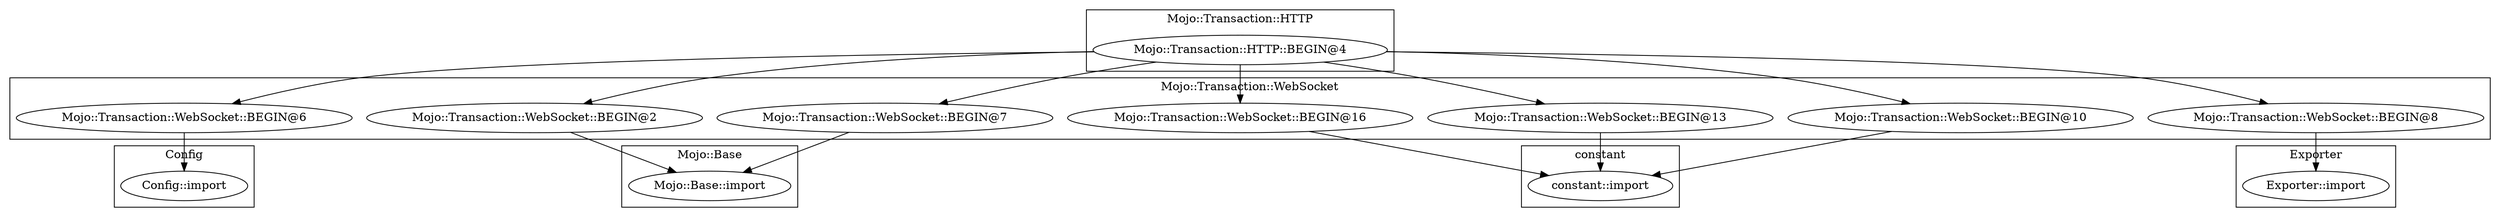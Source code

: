 digraph {
graph [overlap=false]
subgraph cluster_Config {
	label="Config";
	"Config::import";
}
subgraph cluster_constant {
	label="constant";
	"constant::import";
}
subgraph cluster_Exporter {
	label="Exporter";
	"Exporter::import";
}
subgraph cluster_Mojo_Transaction_WebSocket {
	label="Mojo::Transaction::WebSocket";
	"Mojo::Transaction::WebSocket::BEGIN@6";
	"Mojo::Transaction::WebSocket::BEGIN@2";
	"Mojo::Transaction::WebSocket::BEGIN@10";
	"Mojo::Transaction::WebSocket::BEGIN@13";
	"Mojo::Transaction::WebSocket::BEGIN@7";
	"Mojo::Transaction::WebSocket::BEGIN@8";
	"Mojo::Transaction::WebSocket::BEGIN@16";
}
subgraph cluster_Mojo_Base {
	label="Mojo::Base";
	"Mojo::Base::import";
}
subgraph cluster_Mojo_Transaction_HTTP {
	label="Mojo::Transaction::HTTP";
	"Mojo::Transaction::HTTP::BEGIN@4";
}
"Mojo::Transaction::WebSocket::BEGIN@8" -> "Exporter::import";
"Mojo::Transaction::HTTP::BEGIN@4" -> "Mojo::Transaction::WebSocket::BEGIN@10";
"Mojo::Transaction::HTTP::BEGIN@4" -> "Mojo::Transaction::WebSocket::BEGIN@7";
"Mojo::Transaction::WebSocket::BEGIN@6" -> "Config::import";
"Mojo::Transaction::HTTP::BEGIN@4" -> "Mojo::Transaction::WebSocket::BEGIN@16";
"Mojo::Transaction::WebSocket::BEGIN@7" -> "Mojo::Base::import";
"Mojo::Transaction::WebSocket::BEGIN@2" -> "Mojo::Base::import";
"Mojo::Transaction::HTTP::BEGIN@4" -> "Mojo::Transaction::WebSocket::BEGIN@2";
"Mojo::Transaction::WebSocket::BEGIN@16" -> "constant::import";
"Mojo::Transaction::WebSocket::BEGIN@10" -> "constant::import";
"Mojo::Transaction::WebSocket::BEGIN@13" -> "constant::import";
"Mojo::Transaction::HTTP::BEGIN@4" -> "Mojo::Transaction::WebSocket::BEGIN@8";
"Mojo::Transaction::HTTP::BEGIN@4" -> "Mojo::Transaction::WebSocket::BEGIN@6";
"Mojo::Transaction::HTTP::BEGIN@4" -> "Mojo::Transaction::WebSocket::BEGIN@13";
}
